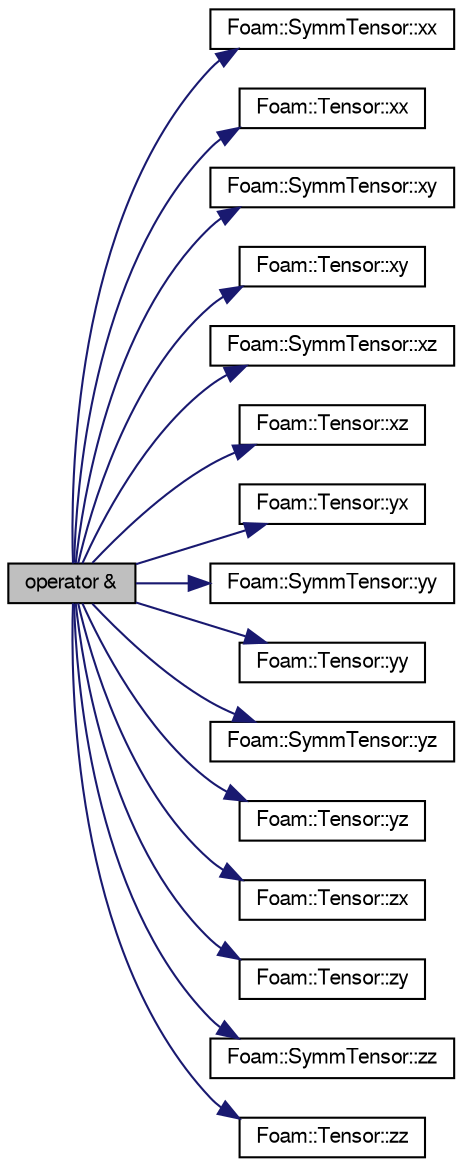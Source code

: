 digraph "operator &amp;"
{
  bgcolor="transparent";
  edge [fontname="FreeSans",fontsize="10",labelfontname="FreeSans",labelfontsize="10"];
  node [fontname="FreeSans",fontsize="10",shape=record];
  rankdir="LR";
  Node128269 [label="operator &",height=0.2,width=0.4,color="black", fillcolor="grey75", style="filled", fontcolor="black"];
  Node128269 -> Node128270 [color="midnightblue",fontsize="10",style="solid",fontname="FreeSans"];
  Node128270 [label="Foam::SymmTensor::xx",height=0.2,width=0.4,color="black",URL="$a28270.html#a1b97c7c1ed81b4fb23da8dcb71a8cd2a"];
  Node128269 -> Node128271 [color="midnightblue",fontsize="10",style="solid",fontname="FreeSans"];
  Node128271 [label="Foam::Tensor::xx",height=0.2,width=0.4,color="black",URL="$a27634.html#a1b97c7c1ed81b4fb23da8dcb71a8cd2a"];
  Node128269 -> Node128272 [color="midnightblue",fontsize="10",style="solid",fontname="FreeSans"];
  Node128272 [label="Foam::SymmTensor::xy",height=0.2,width=0.4,color="black",URL="$a28270.html#aab470ae2a5eeac8c33a7b6abac6b39b3"];
  Node128269 -> Node128273 [color="midnightblue",fontsize="10",style="solid",fontname="FreeSans"];
  Node128273 [label="Foam::Tensor::xy",height=0.2,width=0.4,color="black",URL="$a27634.html#aab470ae2a5eeac8c33a7b6abac6b39b3"];
  Node128269 -> Node128274 [color="midnightblue",fontsize="10",style="solid",fontname="FreeSans"];
  Node128274 [label="Foam::SymmTensor::xz",height=0.2,width=0.4,color="black",URL="$a28270.html#a6c0a9bc605f3cfdfb3307b3dcf136f60"];
  Node128269 -> Node128275 [color="midnightblue",fontsize="10",style="solid",fontname="FreeSans"];
  Node128275 [label="Foam::Tensor::xz",height=0.2,width=0.4,color="black",URL="$a27634.html#a6c0a9bc605f3cfdfb3307b3dcf136f60"];
  Node128269 -> Node128276 [color="midnightblue",fontsize="10",style="solid",fontname="FreeSans"];
  Node128276 [label="Foam::Tensor::yx",height=0.2,width=0.4,color="black",URL="$a27634.html#a217bb42e2157c7914d7ebb0ffb730b7d"];
  Node128269 -> Node128277 [color="midnightblue",fontsize="10",style="solid",fontname="FreeSans"];
  Node128277 [label="Foam::SymmTensor::yy",height=0.2,width=0.4,color="black",URL="$a28270.html#aba9d77023a5662b9c2d3639d5de555a0"];
  Node128269 -> Node128278 [color="midnightblue",fontsize="10",style="solid",fontname="FreeSans"];
  Node128278 [label="Foam::Tensor::yy",height=0.2,width=0.4,color="black",URL="$a27634.html#aba9d77023a5662b9c2d3639d5de555a0"];
  Node128269 -> Node128279 [color="midnightblue",fontsize="10",style="solid",fontname="FreeSans"];
  Node128279 [label="Foam::SymmTensor::yz",height=0.2,width=0.4,color="black",URL="$a28270.html#a4a98b51ba7019e1cfffae8d321a823df"];
  Node128269 -> Node128280 [color="midnightblue",fontsize="10",style="solid",fontname="FreeSans"];
  Node128280 [label="Foam::Tensor::yz",height=0.2,width=0.4,color="black",URL="$a27634.html#a4a98b51ba7019e1cfffae8d321a823df"];
  Node128269 -> Node128281 [color="midnightblue",fontsize="10",style="solid",fontname="FreeSans"];
  Node128281 [label="Foam::Tensor::zx",height=0.2,width=0.4,color="black",URL="$a27634.html#ab7a45ba3b507f0b3f9d5c0bde184b151"];
  Node128269 -> Node128282 [color="midnightblue",fontsize="10",style="solid",fontname="FreeSans"];
  Node128282 [label="Foam::Tensor::zy",height=0.2,width=0.4,color="black",URL="$a27634.html#ab7ecfba4f263d0455d4ea82f590a2612"];
  Node128269 -> Node128283 [color="midnightblue",fontsize="10",style="solid",fontname="FreeSans"];
  Node128283 [label="Foam::SymmTensor::zz",height=0.2,width=0.4,color="black",URL="$a28270.html#a831c4848d01bfcc8d717b7ef92f2cd4b"];
  Node128269 -> Node128284 [color="midnightblue",fontsize="10",style="solid",fontname="FreeSans"];
  Node128284 [label="Foam::Tensor::zz",height=0.2,width=0.4,color="black",URL="$a27634.html#a831c4848d01bfcc8d717b7ef92f2cd4b"];
}
